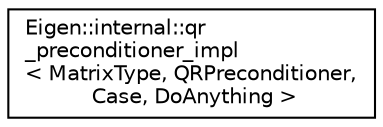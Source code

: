 digraph "Graphical Class Hierarchy"
{
  edge [fontname="Helvetica",fontsize="10",labelfontname="Helvetica",labelfontsize="10"];
  node [fontname="Helvetica",fontsize="10",shape=record];
  rankdir="LR";
  Node1 [label="Eigen::internal::qr\l_preconditioner_impl\l\< MatrixType, QRPreconditioner,\l Case, DoAnything \>",height=0.2,width=0.4,color="black", fillcolor="white", style="filled",URL="$struct_eigen_1_1internal_1_1qr__preconditioner__impl.html"];
}

